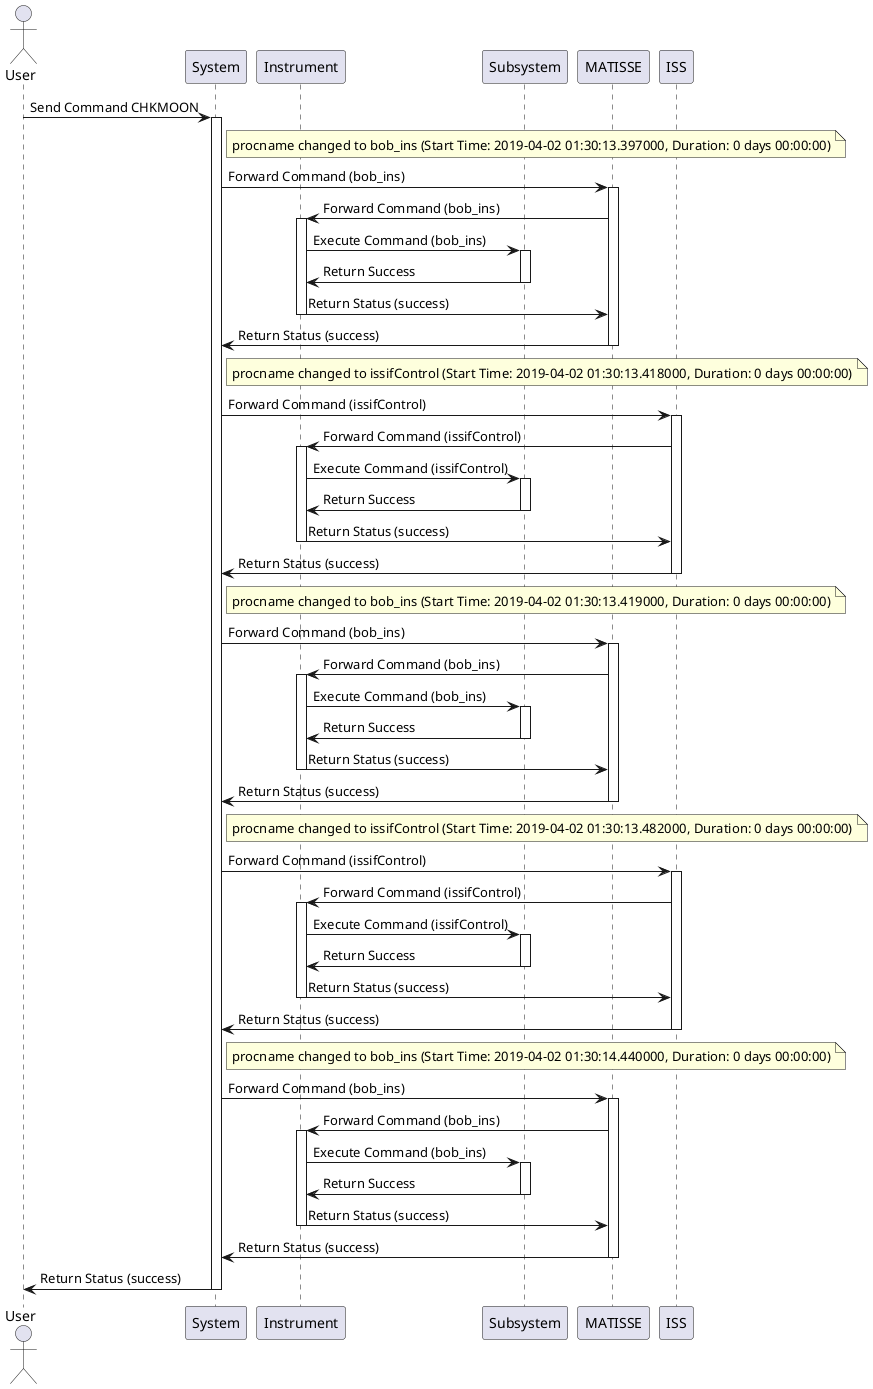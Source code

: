 @startuml
actor User
participant System
participant Instrument
participant Subsystem

User -> System: Send Command CHKMOON
activate System
note right of System: procname changed to bob_ins (Start Time: 2019-04-02 01:30:13.397000, Duration: 0 days 00:00:00)
System -> MATISSE: Forward Command (bob_ins)
activate MATISSE
MATISSE -> Instrument: Forward Command (bob_ins)
activate Instrument
Instrument -> Subsystem: Execute Command (bob_ins)
activate Subsystem

Subsystem -> Instrument: Return Success
deactivate Subsystem

Instrument -> MATISSE: Return Status (success)
deactivate Instrument

MATISSE -> System: Return Status (success)
deactivate MATISSE

note right of System: procname changed to issifControl (Start Time: 2019-04-02 01:30:13.418000, Duration: 0 days 00:00:00)
System -> ISS: Forward Command (issifControl)
activate ISS
ISS -> Instrument: Forward Command (issifControl)
activate Instrument
Instrument -> Subsystem: Execute Command (issifControl)
activate Subsystem

Subsystem -> Instrument: Return Success
deactivate Subsystem

Instrument -> ISS: Return Status (success)
deactivate Instrument

ISS -> System: Return Status (success)
deactivate ISS

note right of System: procname changed to bob_ins (Start Time: 2019-04-02 01:30:13.419000, Duration: 0 days 00:00:00)
System -> MATISSE: Forward Command (bob_ins)
activate MATISSE
MATISSE -> Instrument: Forward Command (bob_ins)
activate Instrument
Instrument -> Subsystem: Execute Command (bob_ins)
activate Subsystem

Subsystem -> Instrument: Return Success
deactivate Subsystem

Instrument -> MATISSE: Return Status (success)
deactivate Instrument

MATISSE -> System: Return Status (success)
deactivate MATISSE

note right of System: procname changed to issifControl (Start Time: 2019-04-02 01:30:13.482000, Duration: 0 days 00:00:00)
System -> ISS: Forward Command (issifControl)
activate ISS
ISS -> Instrument: Forward Command (issifControl)
activate Instrument
Instrument -> Subsystem: Execute Command (issifControl)
activate Subsystem

Subsystem -> Instrument: Return Success
deactivate Subsystem

Instrument -> ISS: Return Status (success)
deactivate Instrument

ISS -> System: Return Status (success)
deactivate ISS

note right of System: procname changed to bob_ins (Start Time: 2019-04-02 01:30:14.440000, Duration: 0 days 00:00:00)
System -> MATISSE: Forward Command (bob_ins)
activate MATISSE
MATISSE -> Instrument: Forward Command (bob_ins)
activate Instrument
Instrument -> Subsystem: Execute Command (bob_ins)
activate Subsystem

Subsystem -> Instrument: Return Success
deactivate Subsystem

Instrument -> MATISSE: Return Status (success)
deactivate Instrument

MATISSE -> System: Return Status (success)
deactivate MATISSE

System -> User: Return Status (success)
deactivate System

@enduml